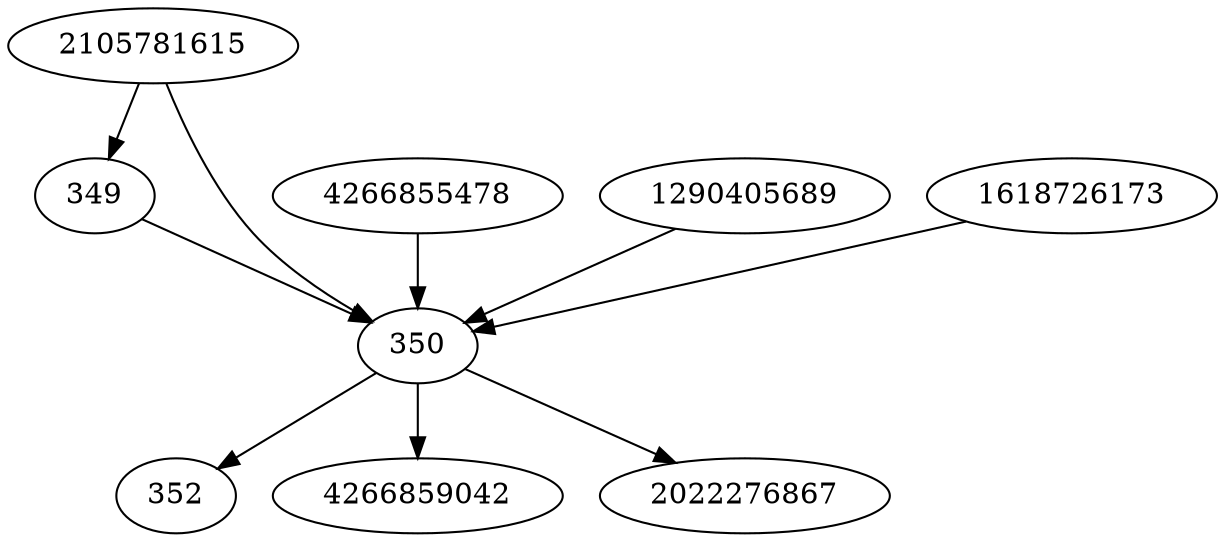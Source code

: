 strict digraph  {
352;
4266859042;
2022276867;
2105781615;
4266855478;
1290405689;
349;
1618726173;
350;
2105781615 -> 349;
2105781615 -> 350;
4266855478 -> 350;
1290405689 -> 350;
349 -> 350;
1618726173 -> 350;
350 -> 4266859042;
350 -> 352;
350 -> 2022276867;
}
